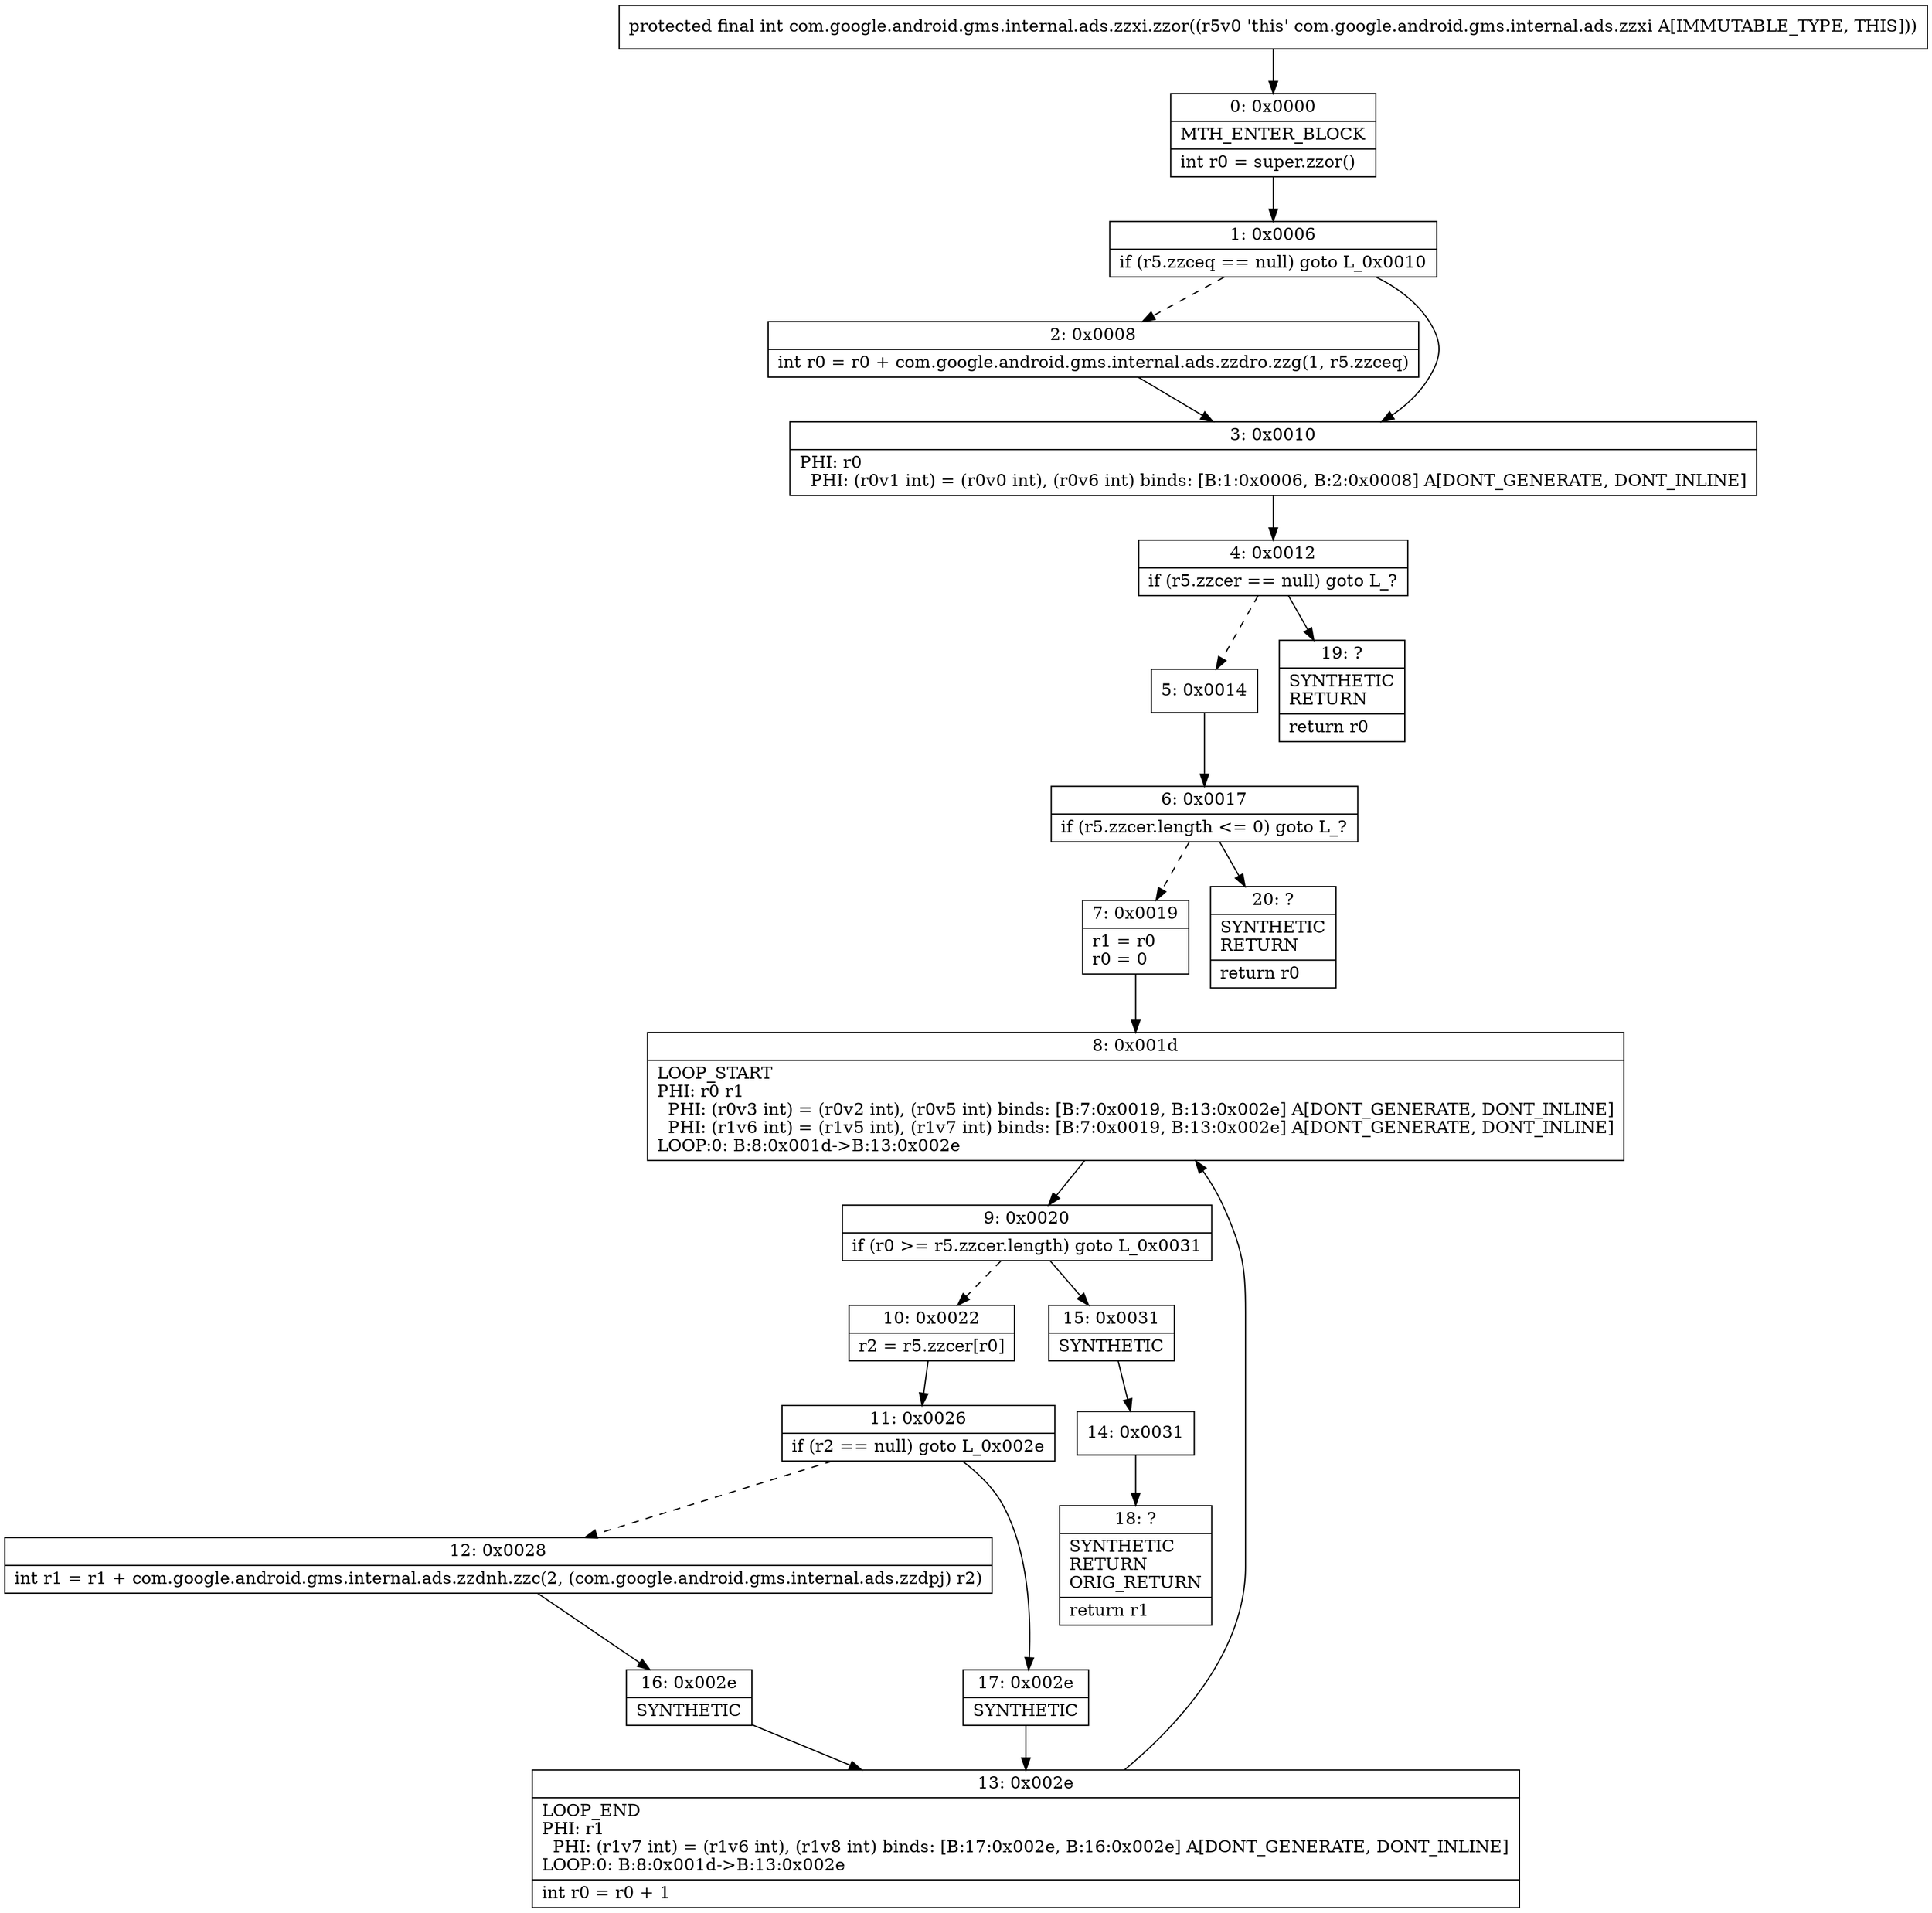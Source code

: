 digraph "CFG forcom.google.android.gms.internal.ads.zzxi.zzor()I" {
Node_0 [shape=record,label="{0\:\ 0x0000|MTH_ENTER_BLOCK\l|int r0 = super.zzor()\l}"];
Node_1 [shape=record,label="{1\:\ 0x0006|if (r5.zzceq == null) goto L_0x0010\l}"];
Node_2 [shape=record,label="{2\:\ 0x0008|int r0 = r0 + com.google.android.gms.internal.ads.zzdro.zzg(1, r5.zzceq)\l}"];
Node_3 [shape=record,label="{3\:\ 0x0010|PHI: r0 \l  PHI: (r0v1 int) = (r0v0 int), (r0v6 int) binds: [B:1:0x0006, B:2:0x0008] A[DONT_GENERATE, DONT_INLINE]\l}"];
Node_4 [shape=record,label="{4\:\ 0x0012|if (r5.zzcer == null) goto L_?\l}"];
Node_5 [shape=record,label="{5\:\ 0x0014}"];
Node_6 [shape=record,label="{6\:\ 0x0017|if (r5.zzcer.length \<= 0) goto L_?\l}"];
Node_7 [shape=record,label="{7\:\ 0x0019|r1 = r0\lr0 = 0\l}"];
Node_8 [shape=record,label="{8\:\ 0x001d|LOOP_START\lPHI: r0 r1 \l  PHI: (r0v3 int) = (r0v2 int), (r0v5 int) binds: [B:7:0x0019, B:13:0x002e] A[DONT_GENERATE, DONT_INLINE]\l  PHI: (r1v6 int) = (r1v5 int), (r1v7 int) binds: [B:7:0x0019, B:13:0x002e] A[DONT_GENERATE, DONT_INLINE]\lLOOP:0: B:8:0x001d\-\>B:13:0x002e\l}"];
Node_9 [shape=record,label="{9\:\ 0x0020|if (r0 \>= r5.zzcer.length) goto L_0x0031\l}"];
Node_10 [shape=record,label="{10\:\ 0x0022|r2 = r5.zzcer[r0]\l}"];
Node_11 [shape=record,label="{11\:\ 0x0026|if (r2 == null) goto L_0x002e\l}"];
Node_12 [shape=record,label="{12\:\ 0x0028|int r1 = r1 + com.google.android.gms.internal.ads.zzdnh.zzc(2, (com.google.android.gms.internal.ads.zzdpj) r2)\l}"];
Node_13 [shape=record,label="{13\:\ 0x002e|LOOP_END\lPHI: r1 \l  PHI: (r1v7 int) = (r1v6 int), (r1v8 int) binds: [B:17:0x002e, B:16:0x002e] A[DONT_GENERATE, DONT_INLINE]\lLOOP:0: B:8:0x001d\-\>B:13:0x002e\l|int r0 = r0 + 1\l}"];
Node_14 [shape=record,label="{14\:\ 0x0031}"];
Node_15 [shape=record,label="{15\:\ 0x0031|SYNTHETIC\l}"];
Node_16 [shape=record,label="{16\:\ 0x002e|SYNTHETIC\l}"];
Node_17 [shape=record,label="{17\:\ 0x002e|SYNTHETIC\l}"];
Node_18 [shape=record,label="{18\:\ ?|SYNTHETIC\lRETURN\lORIG_RETURN\l|return r1\l}"];
Node_19 [shape=record,label="{19\:\ ?|SYNTHETIC\lRETURN\l|return r0\l}"];
Node_20 [shape=record,label="{20\:\ ?|SYNTHETIC\lRETURN\l|return r0\l}"];
MethodNode[shape=record,label="{protected final int com.google.android.gms.internal.ads.zzxi.zzor((r5v0 'this' com.google.android.gms.internal.ads.zzxi A[IMMUTABLE_TYPE, THIS])) }"];
MethodNode -> Node_0;
Node_0 -> Node_1;
Node_1 -> Node_2[style=dashed];
Node_1 -> Node_3;
Node_2 -> Node_3;
Node_3 -> Node_4;
Node_4 -> Node_5[style=dashed];
Node_4 -> Node_19;
Node_5 -> Node_6;
Node_6 -> Node_7[style=dashed];
Node_6 -> Node_20;
Node_7 -> Node_8;
Node_8 -> Node_9;
Node_9 -> Node_10[style=dashed];
Node_9 -> Node_15;
Node_10 -> Node_11;
Node_11 -> Node_12[style=dashed];
Node_11 -> Node_17;
Node_12 -> Node_16;
Node_13 -> Node_8;
Node_14 -> Node_18;
Node_15 -> Node_14;
Node_16 -> Node_13;
Node_17 -> Node_13;
}

